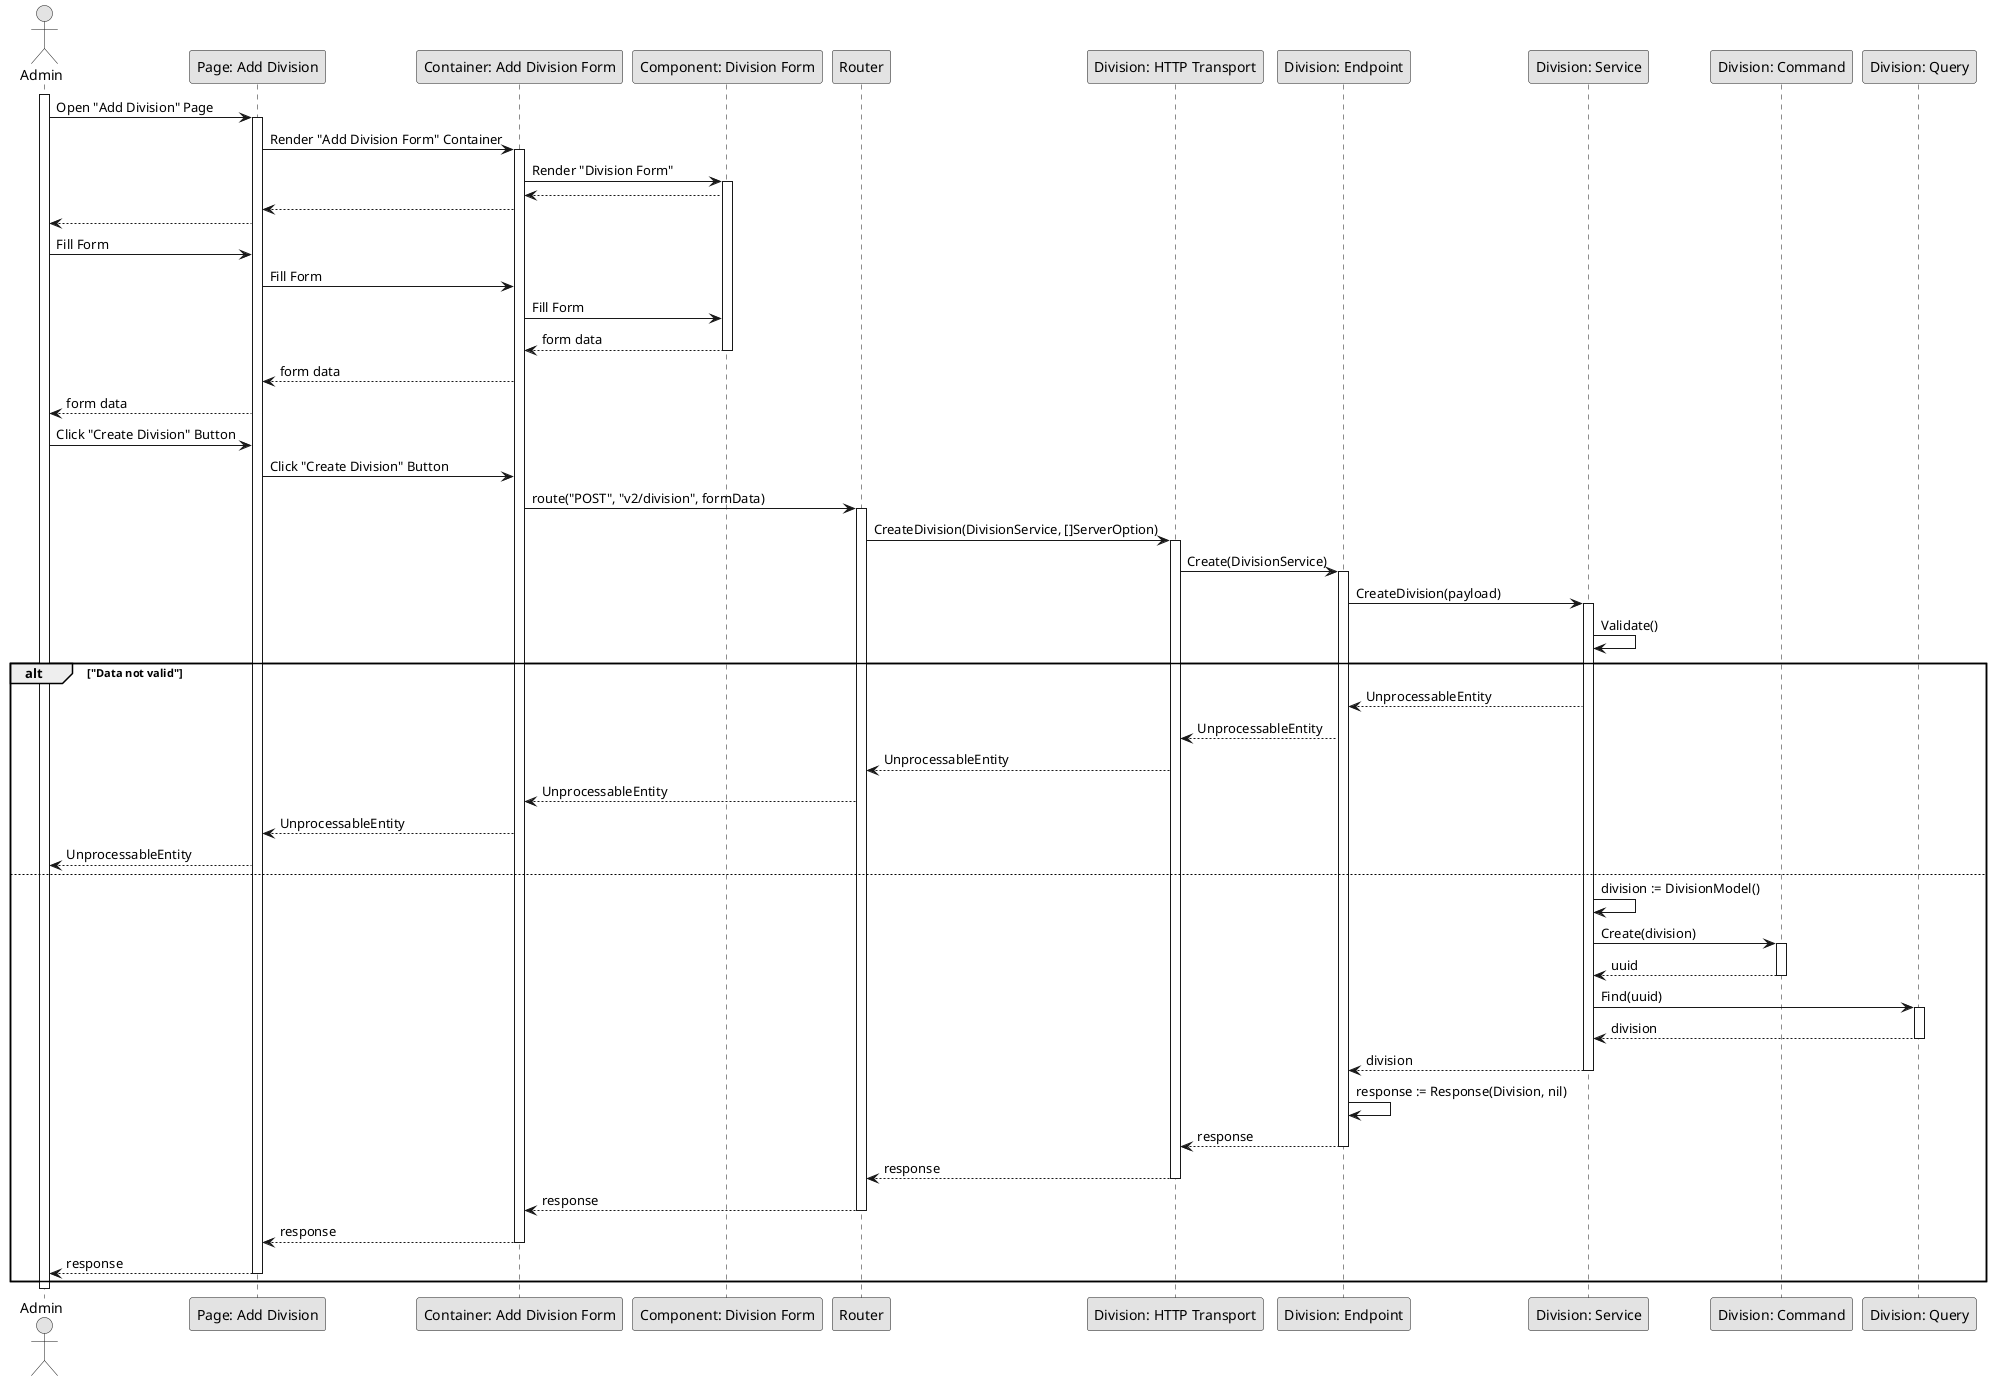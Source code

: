 @startuml CreateDivision

skinparam Monochrome true
skinparam Shadowing false

actor Admin
participant "Page: Add Division" as AddDivisionPage
participant "Container: Add Division Form" as AddDivisionFormContainer
participant "Component: Division Form" as DivisionForm
participant "Router" as Router
participant "Division: HTTP Transport" as DivisionHTTPTransport
participant "Division: Endpoint" as DivisionEndpoint
participant "Division: Service" as DivisionService
participant "Division: Command" as DivisionCommand
participant "Division: Query" as DivisionQuery

activate Admin

Admin->AddDivisionPage: Open "Add Division" Page
activate AddDivisionPage
AddDivisionPage->AddDivisionFormContainer: Render "Add Division Form" Container
activate AddDivisionFormContainer
AddDivisionFormContainer->DivisionForm: Render "Division Form"
activate DivisionForm
DivisionForm-->AddDivisionFormContainer
AddDivisionFormContainer-->AddDivisionPage
AddDivisionPage-->Admin

Admin->AddDivisionPage: Fill Form
AddDivisionPage->AddDivisionFormContainer: Fill Form
AddDivisionFormContainer->DivisionForm: Fill Form
DivisionForm-->AddDivisionFormContainer: form data
deactivate DivisionForm
AddDivisionFormContainer-->AddDivisionPage: form data
AddDivisionPage-->Admin: form data

Admin->AddDivisionPage: Click "Create Division" Button
AddDivisionPage->AddDivisionFormContainer: Click "Create Division" Button
AddDivisionFormContainer->Router: route("POST", "v2/division", formData)
activate Router
Router->DivisionHTTPTransport: CreateDivision(DivisionService, []ServerOption)
activate DivisionHTTPTransport
DivisionHTTPTransport->DivisionEndpoint: Create(DivisionService)
activate DivisionEndpoint
DivisionEndpoint->DivisionService: CreateDivision(payload)
activate DivisionService
DivisionService->DivisionService: Validate()

alt "Data not valid"
    DivisionService-->DivisionEndpoint: UnprocessableEntity
    DivisionEndpoint-->DivisionHTTPTransport: UnprocessableEntity
    DivisionHTTPTransport-->Router: UnprocessableEntity
    Router-->AddDivisionFormContainer: UnprocessableEntity
    AddDivisionFormContainer-->AddDivisionPage: UnprocessableEntity
    AddDivisionPage-->Admin: UnprocessableEntity
else
    DivisionService->DivisionService: division := DivisionModel()
    DivisionService->DivisionCommand: Create(division)
    activate DivisionCommand
    DivisionCommand-->DivisionService: uuid
    deactivate DivisionCommand
    DivisionService->DivisionQuery: Find(uuid)
    activate DivisionQuery
    DivisionQuery-->DivisionService: division
    deactivate DivisionQuery
    DivisionService-->DivisionEndpoint: division
    deactivate DivisionService
    DivisionEndpoint->DivisionEndpoint: response := Response(Division, nil)
    DivisionEndpoint-->DivisionHTTPTransport: response
    deactivate DivisionEndpoint
    DivisionHTTPTransport-->Router: response
    deactivate DivisionHTTPTransport
    Router-->AddDivisionFormContainer: response
    deactivate Router
    AddDivisionFormContainer-->AddDivisionPage: response
    deactivate AddDivisionFormContainer
    AddDivisionPage-->Admin: response
    deactivate AddDivisionPage
end

deactivate Admin

@enduml